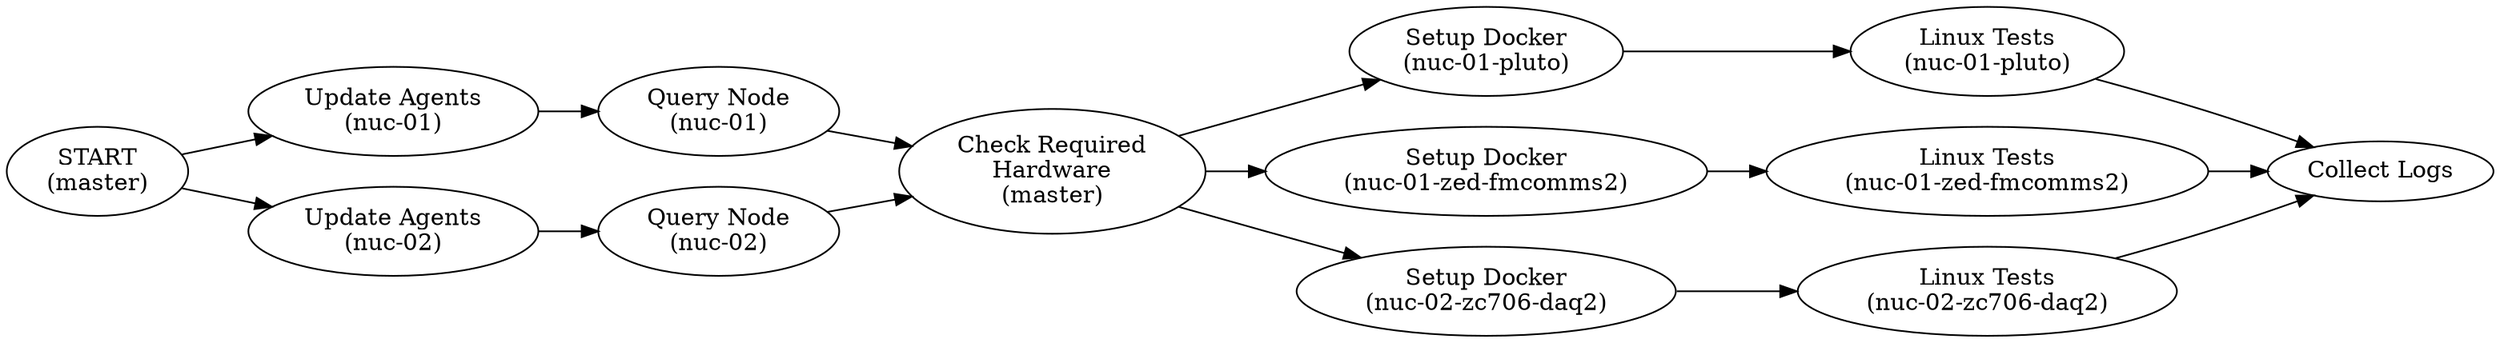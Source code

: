 digraph {


    rankdir=LR;
    //size="30,30";
    ratio = fill;

    "START\n(master)"
    "Query Node\n(nuc-01)" 
    "Query Node\n(nuc-02)" 
    "Linux Tests\n(nuc-01-pluto)"
    "Linux Tests\n(nuc-01-zed-fmcomms2)"
    "Linux Tests\n(nuc-02-zc706-daq2)"

    "START\n(master)" -> "Update Agents\n(nuc-01)"
    "START\n(master)" -> "Update Agents\n(nuc-02)"

    "Update Agents\n(nuc-01)" -> "Query Node\n(nuc-01)"
    "Update Agents\n(nuc-02)" -> "Query Node\n(nuc-02)"

    "Query Node\n(nuc-01)" -> "Check Required\nHardware\n(master)"
    "Query Node\n(nuc-02)" -> "Check Required\nHardware\n(master)"
 
    "Check Required\nHardware\n(master)" -> "Setup Docker\n(nuc-01-pluto)"
    "Check Required\nHardware\n(master)" -> "Setup Docker\n(nuc-01-zed-fmcomms2)"
    "Check Required\nHardware\n(master)" -> "Setup Docker\n(nuc-02-zc706-daq2)"

    "Setup Docker\n(nuc-01-pluto)" -> "Linux Tests\n(nuc-01-pluto)"
    "Setup Docker\n(nuc-01-zed-fmcomms2)" -> "Linux Tests\n(nuc-01-zed-fmcomms2)"
    "Setup Docker\n(nuc-02-zc706-daq2)" -> "Linux Tests\n(nuc-02-zc706-daq2)"

    "Linux Tests\n(nuc-01-pluto)" -> "Collect Logs\n"
    "Linux Tests\n(nuc-01-zed-fmcomms2)" -> "Collect Logs\n"
    "Linux Tests\n(nuc-02-zc706-daq2)" -> "Collect Logs\n"

}
